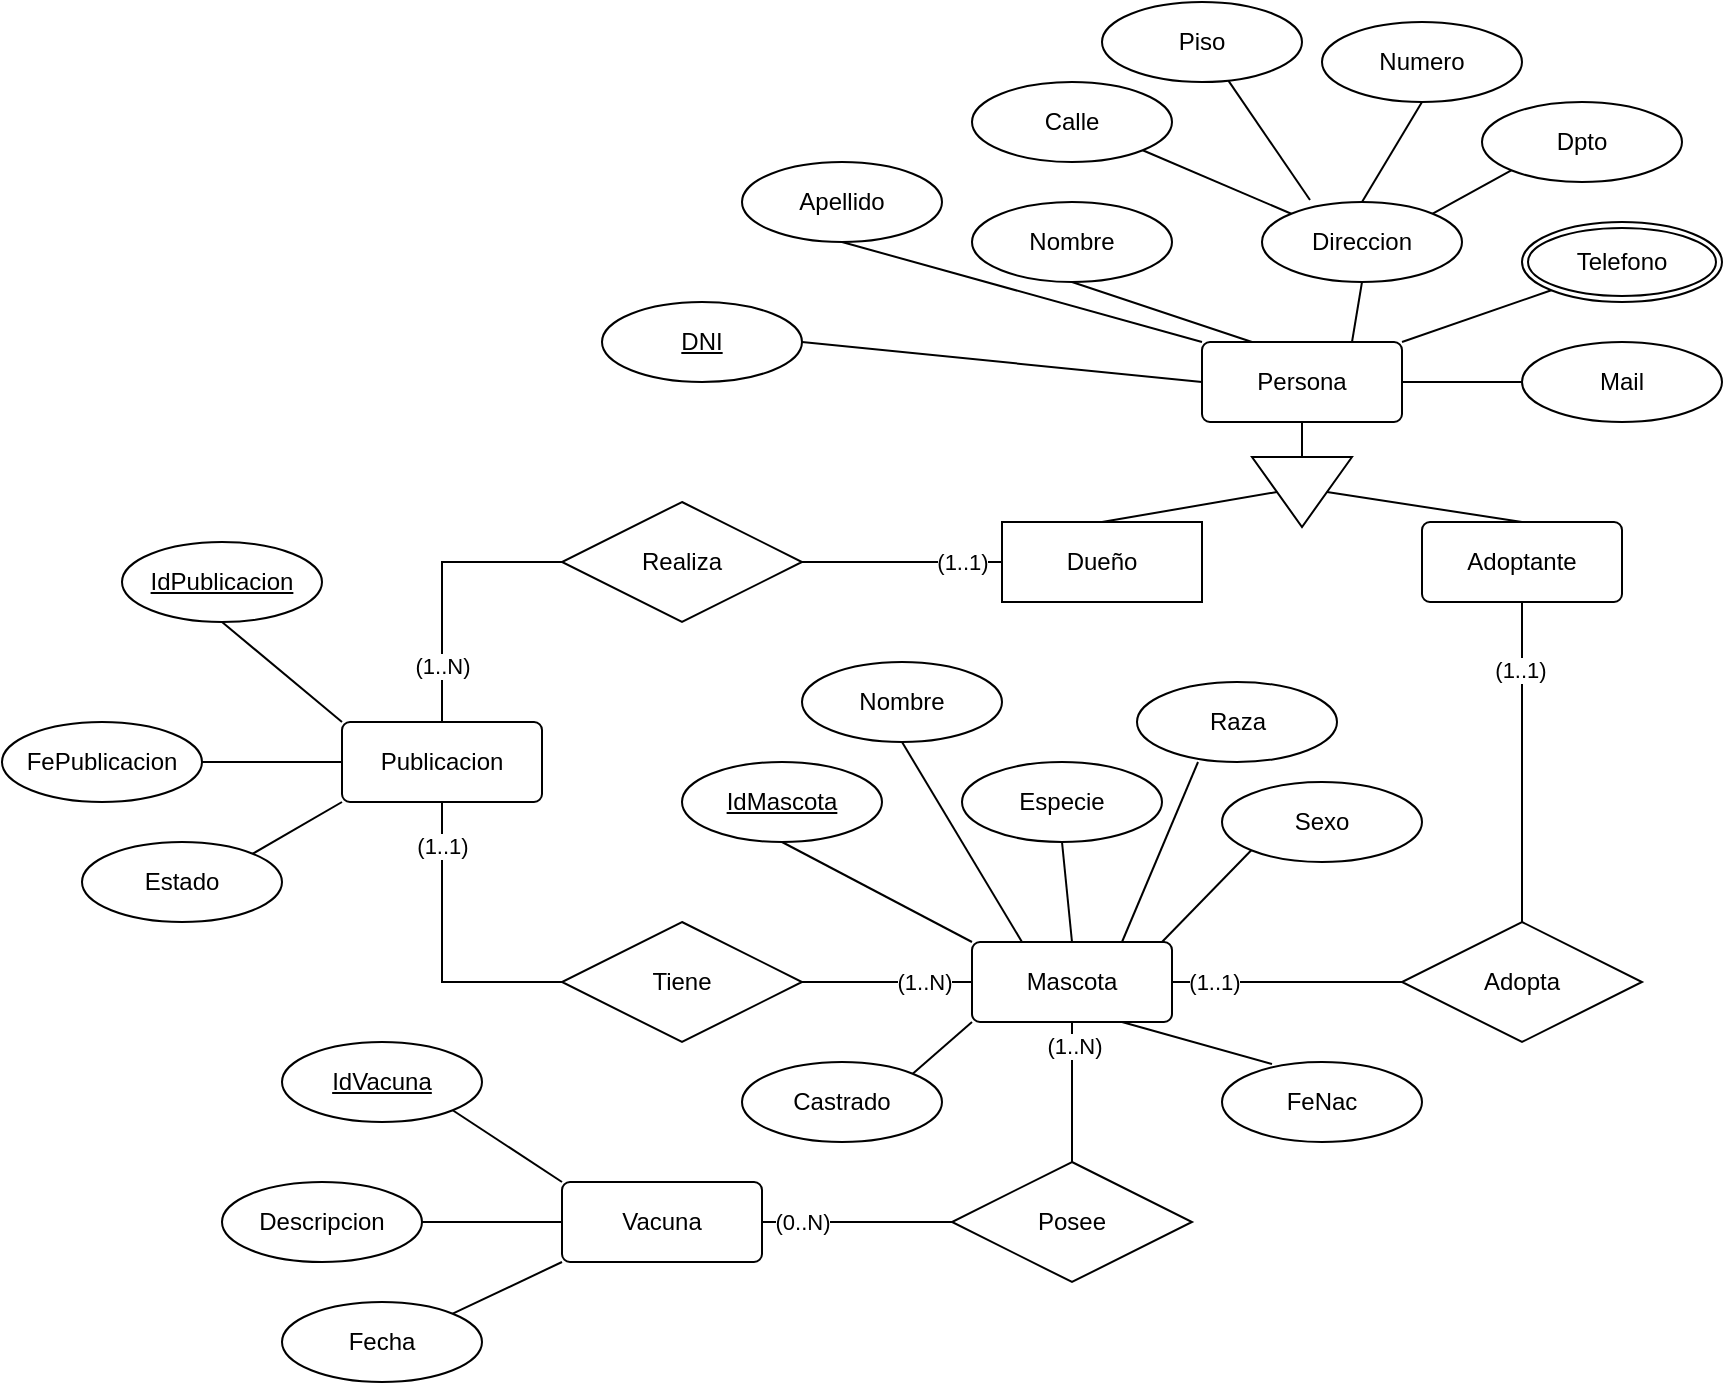 <mxfile version="13.7.9" type="device"><diagram id="R2lEEEUBdFMjLlhIrx00" name="Page-1"><mxGraphModel dx="1760" dy="412" grid="1" gridSize="10" guides="1" tooltips="1" connect="1" arrows="1" fold="1" page="1" pageScale="1" pageWidth="850" pageHeight="1100" math="0" shadow="0" extFonts="Permanent Marker^https://fonts.googleapis.com/css?family=Permanent+Marker"><root><mxCell id="0"/><mxCell id="1" parent="0"/><mxCell id="FSt0zTH8KwZzuvBvA3hk-2" value="Mascota" style="rounded=1;arcSize=10;whiteSpace=wrap;html=1;align=center;" parent="1" vertex="1"><mxGeometry x="465" y="480" width="100" height="40" as="geometry"/></mxCell><mxCell id="FSt0zTH8KwZzuvBvA3hk-3" value="Adoptante" style="rounded=1;arcSize=10;whiteSpace=wrap;html=1;align=center;" parent="1" vertex="1"><mxGeometry x="690" y="270" width="100" height="40" as="geometry"/></mxCell><mxCell id="FSt0zTH8KwZzuvBvA3hk-4" value="Persona" style="rounded=1;arcSize=10;whiteSpace=wrap;html=1;align=center;" parent="1" vertex="1"><mxGeometry x="580" y="180" width="100" height="40" as="geometry"/></mxCell><mxCell id="FSt0zTH8KwZzuvBvA3hk-5" value="Publicacion" style="rounded=1;arcSize=10;whiteSpace=wrap;html=1;align=center;" parent="1" vertex="1"><mxGeometry x="150" y="370" width="100" height="40" as="geometry"/></mxCell><mxCell id="FSt0zTH8KwZzuvBvA3hk-7" value="Realiza" style="shape=rhombus;perimeter=rhombusPerimeter;whiteSpace=wrap;html=1;align=center;" parent="1" vertex="1"><mxGeometry x="260" y="260" width="120" height="60" as="geometry"/></mxCell><mxCell id="FSt0zTH8KwZzuvBvA3hk-8" value="" style="endArrow=none;html=1;rounded=0;exitX=0;exitY=0.5;exitDx=0;exitDy=0;entryX=1;entryY=0.5;entryDx=0;entryDy=0;" parent="1" source="FSt0zTH8KwZzuvBvA3hk-44" target="FSt0zTH8KwZzuvBvA3hk-7" edge="1"><mxGeometry relative="1" as="geometry"><mxPoint x="300" y="430" as="sourcePoint"/><mxPoint x="460" y="430" as="targetPoint"/></mxGeometry></mxCell><mxCell id="FSt0zTH8KwZzuvBvA3hk-11" value="(1..1)" style="edgeLabel;html=1;align=center;verticalAlign=middle;resizable=0;points=[];" parent="FSt0zTH8KwZzuvBvA3hk-8" vertex="1" connectable="0"><mxGeometry x="-0.6" relative="1" as="geometry"><mxPoint as="offset"/></mxGeometry></mxCell><mxCell id="FSt0zTH8KwZzuvBvA3hk-9" value="" style="endArrow=none;html=1;rounded=0;exitX=0;exitY=0.5;exitDx=0;exitDy=0;entryX=0.5;entryY=0;entryDx=0;entryDy=0;" parent="1" source="FSt0zTH8KwZzuvBvA3hk-7" target="FSt0zTH8KwZzuvBvA3hk-5" edge="1"><mxGeometry relative="1" as="geometry"><mxPoint x="300" y="430" as="sourcePoint"/><mxPoint x="460" y="430" as="targetPoint"/><Array as="points"><mxPoint x="200" y="290"/></Array></mxGeometry></mxCell><mxCell id="FSt0zTH8KwZzuvBvA3hk-10" value="(1..N)" style="edgeLabel;html=1;align=center;verticalAlign=middle;resizable=0;points=[];" parent="FSt0zTH8KwZzuvBvA3hk-9" vertex="1" connectable="0"><mxGeometry x="0.619" relative="1" as="geometry"><mxPoint y="-2" as="offset"/></mxGeometry></mxCell><mxCell id="FSt0zTH8KwZzuvBvA3hk-12" value="Adopta" style="shape=rhombus;perimeter=rhombusPerimeter;whiteSpace=wrap;html=1;align=center;" parent="1" vertex="1"><mxGeometry x="680" y="470" width="120" height="60" as="geometry"/></mxCell><mxCell id="FSt0zTH8KwZzuvBvA3hk-13" value="Tiene" style="shape=rhombus;perimeter=rhombusPerimeter;whiteSpace=wrap;html=1;align=center;" parent="1" vertex="1"><mxGeometry x="260" y="470" width="120" height="60" as="geometry"/></mxCell><mxCell id="FSt0zTH8KwZzuvBvA3hk-14" value="" style="endArrow=none;html=1;rounded=0;entryX=0.5;entryY=1;entryDx=0;entryDy=0;exitX=0;exitY=0.5;exitDx=0;exitDy=0;" parent="1" source="FSt0zTH8KwZzuvBvA3hk-13" target="FSt0zTH8KwZzuvBvA3hk-5" edge="1"><mxGeometry relative="1" as="geometry"><mxPoint x="300" y="430" as="sourcePoint"/><mxPoint x="460" y="430" as="targetPoint"/><Array as="points"><mxPoint x="200" y="500"/></Array></mxGeometry></mxCell><mxCell id="FSt0zTH8KwZzuvBvA3hk-17" value="(1..1)" style="edgeLabel;html=1;align=center;verticalAlign=middle;resizable=0;points=[];" parent="FSt0zTH8KwZzuvBvA3hk-14" vertex="1" connectable="0"><mxGeometry x="0.695" y="-1" relative="1" as="geometry"><mxPoint x="-1" y="-1" as="offset"/></mxGeometry></mxCell><mxCell id="FSt0zTH8KwZzuvBvA3hk-15" value="" style="endArrow=none;html=1;rounded=0;exitX=1;exitY=0.5;exitDx=0;exitDy=0;entryX=0;entryY=0.5;entryDx=0;entryDy=0;" parent="1" source="FSt0zTH8KwZzuvBvA3hk-13" target="FSt0zTH8KwZzuvBvA3hk-2" edge="1"><mxGeometry relative="1" as="geometry"><mxPoint x="300" y="430" as="sourcePoint"/><mxPoint x="460" y="430" as="targetPoint"/></mxGeometry></mxCell><mxCell id="FSt0zTH8KwZzuvBvA3hk-16" value="(1..N)" style="edgeLabel;html=1;align=center;verticalAlign=middle;resizable=0;points=[];" parent="FSt0zTH8KwZzuvBvA3hk-15" vertex="1" connectable="0"><mxGeometry x="0.7" y="-1" relative="1" as="geometry"><mxPoint x="-12" y="-1" as="offset"/></mxGeometry></mxCell><mxCell id="FSt0zTH8KwZzuvBvA3hk-18" value="" style="endArrow=none;html=1;rounded=0;exitX=1;exitY=0.5;exitDx=0;exitDy=0;entryX=0;entryY=0.5;entryDx=0;entryDy=0;" parent="1" source="FSt0zTH8KwZzuvBvA3hk-2" target="FSt0zTH8KwZzuvBvA3hk-12" edge="1"><mxGeometry relative="1" as="geometry"><mxPoint x="300" y="430" as="sourcePoint"/><mxPoint x="460" y="430" as="targetPoint"/></mxGeometry></mxCell><mxCell id="FSt0zTH8KwZzuvBvA3hk-20" value="(1..1)" style="edgeLabel;html=1;align=center;verticalAlign=middle;resizable=0;points=[];" parent="FSt0zTH8KwZzuvBvA3hk-18" vertex="1" connectable="0"><mxGeometry x="-0.771" relative="1" as="geometry"><mxPoint x="8" as="offset"/></mxGeometry></mxCell><mxCell id="FSt0zTH8KwZzuvBvA3hk-19" value="" style="endArrow=none;html=1;rounded=0;exitX=0.5;exitY=0;exitDx=0;exitDy=0;entryX=0.5;entryY=1;entryDx=0;entryDy=0;" parent="1" source="FSt0zTH8KwZzuvBvA3hk-12" target="FSt0zTH8KwZzuvBvA3hk-3" edge="1"><mxGeometry relative="1" as="geometry"><mxPoint x="220" y="520" as="sourcePoint"/><mxPoint x="660" y="510" as="targetPoint"/></mxGeometry></mxCell><mxCell id="FSt0zTH8KwZzuvBvA3hk-21" value="(1..1)" style="edgeLabel;html=1;align=center;verticalAlign=middle;resizable=0;points=[];" parent="FSt0zTH8KwZzuvBvA3hk-19" vertex="1" connectable="0"><mxGeometry x="0.577" y="1" relative="1" as="geometry"><mxPoint as="offset"/></mxGeometry></mxCell><mxCell id="FSt0zTH8KwZzuvBvA3hk-22" value="DNI" style="ellipse;whiteSpace=wrap;html=1;align=center;fontStyle=4;" parent="1" vertex="1"><mxGeometry x="280" y="160" width="100" height="40" as="geometry"/></mxCell><mxCell id="FSt0zTH8KwZzuvBvA3hk-25" value="Nombre" style="ellipse;whiteSpace=wrap;html=1;align=center;" parent="1" vertex="1"><mxGeometry x="465" y="110" width="100" height="40" as="geometry"/></mxCell><mxCell id="FSt0zTH8KwZzuvBvA3hk-26" value="Apellido" style="ellipse;whiteSpace=wrap;html=1;align=center;" parent="1" vertex="1"><mxGeometry x="350" y="90" width="100" height="40" as="geometry"/></mxCell><mxCell id="FSt0zTH8KwZzuvBvA3hk-28" value="Direccion" style="ellipse;whiteSpace=wrap;html=1;align=center;" parent="1" vertex="1"><mxGeometry x="610" y="110" width="100" height="40" as="geometry"/></mxCell><mxCell id="FSt0zTH8KwZzuvBvA3hk-29" value="Mail" style="ellipse;whiteSpace=wrap;html=1;align=center;" parent="1" vertex="1"><mxGeometry x="740" y="180" width="100" height="40" as="geometry"/></mxCell><mxCell id="FSt0zTH8KwZzuvBvA3hk-30" value="" style="endArrow=none;html=1;rounded=0;exitX=1;exitY=0.5;exitDx=0;exitDy=0;entryX=0;entryY=0.5;entryDx=0;entryDy=0;" parent="1" source="FSt0zTH8KwZzuvBvA3hk-22" target="FSt0zTH8KwZzuvBvA3hk-4" edge="1"><mxGeometry relative="1" as="geometry"><mxPoint x="490" y="300" as="sourcePoint"/><mxPoint x="650" y="300" as="targetPoint"/></mxGeometry></mxCell><mxCell id="FSt0zTH8KwZzuvBvA3hk-31" value="" style="endArrow=none;html=1;rounded=0;exitX=0.5;exitY=1;exitDx=0;exitDy=0;entryX=0;entryY=0;entryDx=0;entryDy=0;" parent="1" source="FSt0zTH8KwZzuvBvA3hk-26" target="FSt0zTH8KwZzuvBvA3hk-4" edge="1"><mxGeometry relative="1" as="geometry"><mxPoint x="390" y="190" as="sourcePoint"/><mxPoint x="525" y="210" as="targetPoint"/></mxGeometry></mxCell><mxCell id="FSt0zTH8KwZzuvBvA3hk-32" value="" style="endArrow=none;html=1;rounded=0;exitX=0.5;exitY=1;exitDx=0;exitDy=0;entryX=0.25;entryY=0;entryDx=0;entryDy=0;" parent="1" source="FSt0zTH8KwZzuvBvA3hk-25" target="FSt0zTH8KwZzuvBvA3hk-4" edge="1"><mxGeometry relative="1" as="geometry"><mxPoint x="400" y="200" as="sourcePoint"/><mxPoint x="535" y="220" as="targetPoint"/></mxGeometry></mxCell><mxCell id="FSt0zTH8KwZzuvBvA3hk-33" value="" style="endArrow=none;html=1;rounded=0;exitX=0.5;exitY=1;exitDx=0;exitDy=0;entryX=0.75;entryY=0;entryDx=0;entryDy=0;" parent="1" source="FSt0zTH8KwZzuvBvA3hk-28" target="FSt0zTH8KwZzuvBvA3hk-4" edge="1"><mxGeometry relative="1" as="geometry"><mxPoint x="410" y="210" as="sourcePoint"/><mxPoint x="545" y="230" as="targetPoint"/></mxGeometry></mxCell><mxCell id="FSt0zTH8KwZzuvBvA3hk-34" value="" style="endArrow=none;html=1;rounded=0;exitX=1;exitY=0;exitDx=0;exitDy=0;entryX=0;entryY=1;entryDx=0;entryDy=0;" parent="1" source="FSt0zTH8KwZzuvBvA3hk-4" target="FSt0zTH8KwZzuvBvA3hk-35" edge="1"><mxGeometry relative="1" as="geometry"><mxPoint x="420" y="220" as="sourcePoint"/><mxPoint x="704.645" y="154.142" as="targetPoint"/></mxGeometry></mxCell><mxCell id="FSt0zTH8KwZzuvBvA3hk-35" value="Telefono" style="ellipse;shape=doubleEllipse;margin=3;whiteSpace=wrap;html=1;align=center;" parent="1" vertex="1"><mxGeometry x="740" y="120" width="100" height="40" as="geometry"/></mxCell><mxCell id="FSt0zTH8KwZzuvBvA3hk-36" value="" style="endArrow=none;html=1;rounded=0;entryX=0;entryY=0.5;entryDx=0;entryDy=0;exitX=1;exitY=0.5;exitDx=0;exitDy=0;" parent="1" source="FSt0zTH8KwZzuvBvA3hk-4" target="FSt0zTH8KwZzuvBvA3hk-29" edge="1"><mxGeometry relative="1" as="geometry"><mxPoint x="490" y="300" as="sourcePoint"/><mxPoint x="650" y="300" as="targetPoint"/></mxGeometry></mxCell><mxCell id="FSt0zTH8KwZzuvBvA3hk-38" value="Dpto" style="ellipse;whiteSpace=wrap;html=1;align=center;" parent="1" vertex="1"><mxGeometry x="720" y="60" width="100" height="40" as="geometry"/></mxCell><mxCell id="FSt0zTH8KwZzuvBvA3hk-39" value="Numero" style="ellipse;whiteSpace=wrap;html=1;align=center;" parent="1" vertex="1"><mxGeometry x="640" y="20" width="100" height="40" as="geometry"/></mxCell><mxCell id="FSt0zTH8KwZzuvBvA3hk-40" value="Calle" style="ellipse;whiteSpace=wrap;html=1;align=center;" parent="1" vertex="1"><mxGeometry x="465" y="50" width="100" height="40" as="geometry"/></mxCell><mxCell id="FSt0zTH8KwZzuvBvA3hk-41" value="" style="endArrow=none;html=1;rounded=0;exitX=1;exitY=1;exitDx=0;exitDy=0;entryX=0;entryY=0;entryDx=0;entryDy=0;" parent="1" source="FSt0zTH8KwZzuvBvA3hk-40" target="FSt0zTH8KwZzuvBvA3hk-28" edge="1"><mxGeometry relative="1" as="geometry"><mxPoint x="490" y="140" as="sourcePoint"/><mxPoint x="650" y="140" as="targetPoint"/></mxGeometry></mxCell><mxCell id="FSt0zTH8KwZzuvBvA3hk-42" value="" style="endArrow=none;html=1;rounded=0;entryX=0.5;entryY=1;entryDx=0;entryDy=0;exitX=0.5;exitY=0;exitDx=0;exitDy=0;" parent="1" source="FSt0zTH8KwZzuvBvA3hk-28" target="FSt0zTH8KwZzuvBvA3hk-39" edge="1"><mxGeometry relative="1" as="geometry"><mxPoint x="490" y="140" as="sourcePoint"/><mxPoint x="650" y="140" as="targetPoint"/></mxGeometry></mxCell><mxCell id="FSt0zTH8KwZzuvBvA3hk-43" value="" style="endArrow=none;html=1;rounded=0;entryX=0;entryY=1;entryDx=0;entryDy=0;exitX=1;exitY=0;exitDx=0;exitDy=0;" parent="1" source="FSt0zTH8KwZzuvBvA3hk-28" target="FSt0zTH8KwZzuvBvA3hk-38" edge="1"><mxGeometry relative="1" as="geometry"><mxPoint x="490" y="140" as="sourcePoint"/><mxPoint x="650" y="140" as="targetPoint"/></mxGeometry></mxCell><mxCell id="FSt0zTH8KwZzuvBvA3hk-44" value="Dueño" style="whiteSpace=wrap;html=1;align=center;" parent="1" vertex="1"><mxGeometry x="480" y="270" width="100" height="40" as="geometry"/></mxCell><mxCell id="FSt0zTH8KwZzuvBvA3hk-45" value="" style="triangle;whiteSpace=wrap;html=1;rotation=90;" parent="1" vertex="1"><mxGeometry x="612.5" y="230" width="35" height="50" as="geometry"/></mxCell><mxCell id="FSt0zTH8KwZzuvBvA3hk-46" value="" style="endArrow=none;html=1;rounded=0;entryX=0.5;entryY=1;entryDx=0;entryDy=0;exitX=0;exitY=0.5;exitDx=0;exitDy=0;" parent="1" source="FSt0zTH8KwZzuvBvA3hk-45" target="FSt0zTH8KwZzuvBvA3hk-4" edge="1"><mxGeometry relative="1" as="geometry"><mxPoint x="350" y="320" as="sourcePoint"/><mxPoint x="510" y="320" as="targetPoint"/></mxGeometry></mxCell><mxCell id="FSt0zTH8KwZzuvBvA3hk-47" value="" style="endArrow=none;html=1;rounded=0;entryX=0.5;entryY=1;entryDx=0;entryDy=0;exitX=0.5;exitY=0;exitDx=0;exitDy=0;" parent="1" source="FSt0zTH8KwZzuvBvA3hk-44" target="FSt0zTH8KwZzuvBvA3hk-45" edge="1"><mxGeometry relative="1" as="geometry"><mxPoint x="350" y="320" as="sourcePoint"/><mxPoint x="510" y="320" as="targetPoint"/></mxGeometry></mxCell><mxCell id="FSt0zTH8KwZzuvBvA3hk-48" value="" style="endArrow=none;html=1;rounded=0;entryX=0.5;entryY=0;entryDx=0;entryDy=0;exitX=0.5;exitY=0;exitDx=0;exitDy=0;" parent="1" source="FSt0zTH8KwZzuvBvA3hk-45" target="FSt0zTH8KwZzuvBvA3hk-3" edge="1"><mxGeometry relative="1" as="geometry"><mxPoint x="350" y="320" as="sourcePoint"/><mxPoint x="510" y="320" as="targetPoint"/></mxGeometry></mxCell><mxCell id="FSt0zTH8KwZzuvBvA3hk-50" value="IdMascota" style="ellipse;whiteSpace=wrap;html=1;align=center;fontStyle=4;" parent="1" vertex="1"><mxGeometry x="320" y="390" width="100" height="40" as="geometry"/></mxCell><mxCell id="FSt0zTH8KwZzuvBvA3hk-51" value="FeNac" style="ellipse;whiteSpace=wrap;html=1;align=center;" parent="1" vertex="1"><mxGeometry x="590" y="540" width="100" height="40" as="geometry"/></mxCell><mxCell id="FSt0zTH8KwZzuvBvA3hk-52" value="Sexo" style="ellipse;whiteSpace=wrap;html=1;align=center;" parent="1" vertex="1"><mxGeometry x="590" y="400" width="100" height="40" as="geometry"/></mxCell><mxCell id="FSt0zTH8KwZzuvBvA3hk-53" value="Raza" style="ellipse;whiteSpace=wrap;html=1;align=center;" parent="1" vertex="1"><mxGeometry x="547.5" y="350" width="100" height="40" as="geometry"/></mxCell><mxCell id="FSt0zTH8KwZzuvBvA3hk-54" value="Especie" style="ellipse;whiteSpace=wrap;html=1;align=center;" parent="1" vertex="1"><mxGeometry x="460" y="390" width="100" height="40" as="geometry"/></mxCell><mxCell id="FSt0zTH8KwZzuvBvA3hk-55" value="Nombre" style="ellipse;whiteSpace=wrap;html=1;align=center;" parent="1" vertex="1"><mxGeometry x="380" y="340" width="100" height="40" as="geometry"/></mxCell><mxCell id="FSt0zTH8KwZzuvBvA3hk-56" value="" style="endArrow=none;html=1;rounded=0;exitX=0.5;exitY=1;exitDx=0;exitDy=0;entryX=0;entryY=0;entryDx=0;entryDy=0;" parent="1" source="FSt0zTH8KwZzuvBvA3hk-50" target="FSt0zTH8KwZzuvBvA3hk-2" edge="1"><mxGeometry relative="1" as="geometry"><mxPoint x="350" y="490" as="sourcePoint"/><mxPoint x="510" y="490" as="targetPoint"/></mxGeometry></mxCell><mxCell id="FSt0zTH8KwZzuvBvA3hk-57" value="" style="endArrow=none;html=1;rounded=0;exitX=0.5;exitY=1;exitDx=0;exitDy=0;entryX=0.25;entryY=0;entryDx=0;entryDy=0;" parent="1" source="FSt0zTH8KwZzuvBvA3hk-55" target="FSt0zTH8KwZzuvBvA3hk-2" edge="1"><mxGeometry relative="1" as="geometry"><mxPoint x="380" y="440" as="sourcePoint"/><mxPoint x="475" y="490" as="targetPoint"/></mxGeometry></mxCell><mxCell id="FSt0zTH8KwZzuvBvA3hk-58" value="" style="endArrow=none;html=1;rounded=0;exitX=0.5;exitY=1;exitDx=0;exitDy=0;entryX=0.5;entryY=0;entryDx=0;entryDy=0;" parent="1" source="FSt0zTH8KwZzuvBvA3hk-54" target="FSt0zTH8KwZzuvBvA3hk-2" edge="1"><mxGeometry relative="1" as="geometry"><mxPoint x="390" y="450" as="sourcePoint"/><mxPoint x="485" y="500" as="targetPoint"/></mxGeometry></mxCell><mxCell id="FSt0zTH8KwZzuvBvA3hk-59" value="" style="endArrow=none;html=1;rounded=0;exitX=0.305;exitY=1;exitDx=0;exitDy=0;entryX=0.75;entryY=0;entryDx=0;entryDy=0;exitPerimeter=0;" parent="1" source="FSt0zTH8KwZzuvBvA3hk-53" target="FSt0zTH8KwZzuvBvA3hk-2" edge="1"><mxGeometry relative="1" as="geometry"><mxPoint x="400" y="460" as="sourcePoint"/><mxPoint x="495" y="510" as="targetPoint"/></mxGeometry></mxCell><mxCell id="FSt0zTH8KwZzuvBvA3hk-60" value="" style="endArrow=none;html=1;rounded=0;exitX=0;exitY=1;exitDx=0;exitDy=0;" parent="1" source="FSt0zTH8KwZzuvBvA3hk-52" edge="1"><mxGeometry relative="1" as="geometry"><mxPoint x="410" y="470" as="sourcePoint"/><mxPoint x="560" y="480" as="targetPoint"/></mxGeometry></mxCell><mxCell id="FSt0zTH8KwZzuvBvA3hk-61" value="" style="endArrow=none;html=1;rounded=0;exitX=0.75;exitY=1;exitDx=0;exitDy=0;entryX=0.25;entryY=0.025;entryDx=0;entryDy=0;entryPerimeter=0;" parent="1" source="FSt0zTH8KwZzuvBvA3hk-2" target="FSt0zTH8KwZzuvBvA3hk-51" edge="1"><mxGeometry relative="1" as="geometry"><mxPoint x="420" y="480" as="sourcePoint"/><mxPoint x="515" y="530" as="targetPoint"/></mxGeometry></mxCell><mxCell id="FSt0zTH8KwZzuvBvA3hk-62" value="IdPublicacion" style="ellipse;whiteSpace=wrap;html=1;align=center;fontStyle=4;" parent="1" vertex="1"><mxGeometry x="40" y="280" width="100" height="40" as="geometry"/></mxCell><mxCell id="FSt0zTH8KwZzuvBvA3hk-63" value="FePublicacion" style="ellipse;whiteSpace=wrap;html=1;align=center;" parent="1" vertex="1"><mxGeometry x="-20" y="370" width="100" height="40" as="geometry"/></mxCell><mxCell id="FSt0zTH8KwZzuvBvA3hk-64" value="Estado" style="ellipse;whiteSpace=wrap;html=1;align=center;" parent="1" vertex="1"><mxGeometry x="20" y="430" width="100" height="40" as="geometry"/></mxCell><mxCell id="FSt0zTH8KwZzuvBvA3hk-65" value="" style="endArrow=none;html=1;rounded=0;exitX=1;exitY=0;exitDx=0;exitDy=0;entryX=0;entryY=1;entryDx=0;entryDy=0;" parent="1" source="FSt0zTH8KwZzuvBvA3hk-64" target="FSt0zTH8KwZzuvBvA3hk-5" edge="1"><mxGeometry relative="1" as="geometry"><mxPoint x="350" y="490" as="sourcePoint"/><mxPoint x="510" y="490" as="targetPoint"/></mxGeometry></mxCell><mxCell id="FSt0zTH8KwZzuvBvA3hk-66" value="" style="endArrow=none;html=1;rounded=0;exitX=1;exitY=0.5;exitDx=0;exitDy=0;entryX=0;entryY=0.5;entryDx=0;entryDy=0;" parent="1" source="FSt0zTH8KwZzuvBvA3hk-63" target="FSt0zTH8KwZzuvBvA3hk-5" edge="1"><mxGeometry relative="1" as="geometry"><mxPoint x="115.355" y="445.858" as="sourcePoint"/><mxPoint x="160" y="420" as="targetPoint"/></mxGeometry></mxCell><mxCell id="FSt0zTH8KwZzuvBvA3hk-67" value="" style="endArrow=none;html=1;rounded=0;exitX=0;exitY=0;exitDx=0;exitDy=0;entryX=0.5;entryY=1;entryDx=0;entryDy=0;" parent="1" source="FSt0zTH8KwZzuvBvA3hk-5" target="FSt0zTH8KwZzuvBvA3hk-62" edge="1"><mxGeometry relative="1" as="geometry"><mxPoint x="125.355" y="455.858" as="sourcePoint"/><mxPoint x="170" y="430" as="targetPoint"/></mxGeometry></mxCell><mxCell id="9FM4zNPzvWA1j1_uzZ1Z-1" value="Piso" style="ellipse;whiteSpace=wrap;html=1;align=center;" vertex="1" parent="1"><mxGeometry x="530" y="10" width="100" height="40" as="geometry"/></mxCell><mxCell id="9FM4zNPzvWA1j1_uzZ1Z-2" value="" style="endArrow=none;html=1;rounded=0;entryX=0.24;entryY=-0.025;entryDx=0;entryDy=0;entryPerimeter=0;" edge="1" parent="1" source="9FM4zNPzvWA1j1_uzZ1Z-1" target="FSt0zTH8KwZzuvBvA3hk-28"><mxGeometry relative="1" as="geometry"><mxPoint x="525" y="100" as="sourcePoint"/><mxPoint x="634.645" y="125.858" as="targetPoint"/></mxGeometry></mxCell><mxCell id="9FM4zNPzvWA1j1_uzZ1Z-4" value="Vacuna" style="rounded=1;arcSize=10;whiteSpace=wrap;html=1;align=center;" vertex="1" parent="1"><mxGeometry x="260" y="600" width="100" height="40" as="geometry"/></mxCell><mxCell id="9FM4zNPzvWA1j1_uzZ1Z-5" value="Posee" style="shape=rhombus;perimeter=rhombusPerimeter;whiteSpace=wrap;html=1;align=center;" vertex="1" parent="1"><mxGeometry x="455" y="590" width="120" height="60" as="geometry"/></mxCell><mxCell id="9FM4zNPzvWA1j1_uzZ1Z-6" value="" style="endArrow=none;html=1;rounded=0;entryX=0.5;entryY=1;entryDx=0;entryDy=0;exitX=0.5;exitY=0;exitDx=0;exitDy=0;" edge="1" parent="1" source="9FM4zNPzvWA1j1_uzZ1Z-5" target="FSt0zTH8KwZzuvBvA3hk-2"><mxGeometry relative="1" as="geometry"><mxPoint x="280" y="470" as="sourcePoint"/><mxPoint x="440" y="470" as="targetPoint"/></mxGeometry></mxCell><mxCell id="9FM4zNPzvWA1j1_uzZ1Z-11" value="(1..N)" style="edgeLabel;html=1;align=center;verticalAlign=middle;resizable=0;points=[];" vertex="1" connectable="0" parent="9FM4zNPzvWA1j1_uzZ1Z-6"><mxGeometry x="0.652" y="-1" relative="1" as="geometry"><mxPoint as="offset"/></mxGeometry></mxCell><mxCell id="9FM4zNPzvWA1j1_uzZ1Z-7" value="" style="endArrow=none;html=1;rounded=0;entryX=0;entryY=0.5;entryDx=0;entryDy=0;exitX=1;exitY=0.5;exitDx=0;exitDy=0;" edge="1" parent="1" source="9FM4zNPzvWA1j1_uzZ1Z-4" target="9FM4zNPzvWA1j1_uzZ1Z-5"><mxGeometry relative="1" as="geometry"><mxPoint x="525" y="600.0" as="sourcePoint"/><mxPoint x="525" y="530.0" as="targetPoint"/></mxGeometry></mxCell><mxCell id="9FM4zNPzvWA1j1_uzZ1Z-8" value="(0..N)" style="edgeLabel;html=1;align=center;verticalAlign=middle;resizable=0;points=[];" vertex="1" connectable="0" parent="9FM4zNPzvWA1j1_uzZ1Z-7"><mxGeometry x="-0.737" y="1" relative="1" as="geometry"><mxPoint x="7.5" y="1" as="offset"/></mxGeometry></mxCell><mxCell id="9FM4zNPzvWA1j1_uzZ1Z-9" value="Castrado" style="ellipse;whiteSpace=wrap;html=1;align=center;" vertex="1" parent="1"><mxGeometry x="350" y="540" width="100" height="40" as="geometry"/></mxCell><mxCell id="9FM4zNPzvWA1j1_uzZ1Z-10" value="" style="endArrow=none;html=1;rounded=0;entryX=0;entryY=1;entryDx=0;entryDy=0;exitX=1;exitY=0;exitDx=0;exitDy=0;" edge="1" parent="1" source="9FM4zNPzvWA1j1_uzZ1Z-9" target="FSt0zTH8KwZzuvBvA3hk-2"><mxGeometry relative="1" as="geometry"><mxPoint x="280" y="470" as="sourcePoint"/><mxPoint x="440" y="470" as="targetPoint"/></mxGeometry></mxCell><mxCell id="9FM4zNPzvWA1j1_uzZ1Z-12" value="IdVacuna" style="ellipse;whiteSpace=wrap;html=1;align=center;fontStyle=4;" vertex="1" parent="1"><mxGeometry x="120" y="530" width="100" height="40" as="geometry"/></mxCell><mxCell id="9FM4zNPzvWA1j1_uzZ1Z-14" value="" style="endArrow=none;html=1;rounded=0;exitX=1;exitY=1;exitDx=0;exitDy=0;entryX=0;entryY=0;entryDx=0;entryDy=0;" edge="1" parent="1" source="9FM4zNPzvWA1j1_uzZ1Z-12" target="9FM4zNPzvWA1j1_uzZ1Z-4"><mxGeometry relative="1" as="geometry"><mxPoint x="225.355" y="564.142" as="sourcePoint"/><mxPoint x="440" y="470" as="targetPoint"/></mxGeometry></mxCell><mxCell id="9FM4zNPzvWA1j1_uzZ1Z-15" value="Descripcion" style="ellipse;whiteSpace=wrap;html=1;align=center;" vertex="1" parent="1"><mxGeometry x="90" y="600" width="100" height="40" as="geometry"/></mxCell><mxCell id="9FM4zNPzvWA1j1_uzZ1Z-16" value="" style="endArrow=none;html=1;rounded=0;entryX=0;entryY=0.5;entryDx=0;entryDy=0;exitX=1;exitY=0.5;exitDx=0;exitDy=0;" edge="1" parent="1" source="9FM4zNPzvWA1j1_uzZ1Z-15" target="9FM4zNPzvWA1j1_uzZ1Z-4"><mxGeometry relative="1" as="geometry"><mxPoint x="160" y="470" as="sourcePoint"/><mxPoint x="320" y="470" as="targetPoint"/></mxGeometry></mxCell><mxCell id="9FM4zNPzvWA1j1_uzZ1Z-17" value="Fecha" style="ellipse;whiteSpace=wrap;html=1;align=center;" vertex="1" parent="1"><mxGeometry x="120" y="660" width="100" height="40" as="geometry"/></mxCell><mxCell id="9FM4zNPzvWA1j1_uzZ1Z-18" value="" style="endArrow=none;html=1;rounded=0;exitX=1;exitY=0;exitDx=0;exitDy=0;entryX=0;entryY=1;entryDx=0;entryDy=0;" edge="1" parent="1" source="9FM4zNPzvWA1j1_uzZ1Z-17" target="9FM4zNPzvWA1j1_uzZ1Z-4"><mxGeometry relative="1" as="geometry"><mxPoint x="200" y="610" as="sourcePoint"/><mxPoint x="360" y="610" as="targetPoint"/></mxGeometry></mxCell></root></mxGraphModel></diagram></mxfile>